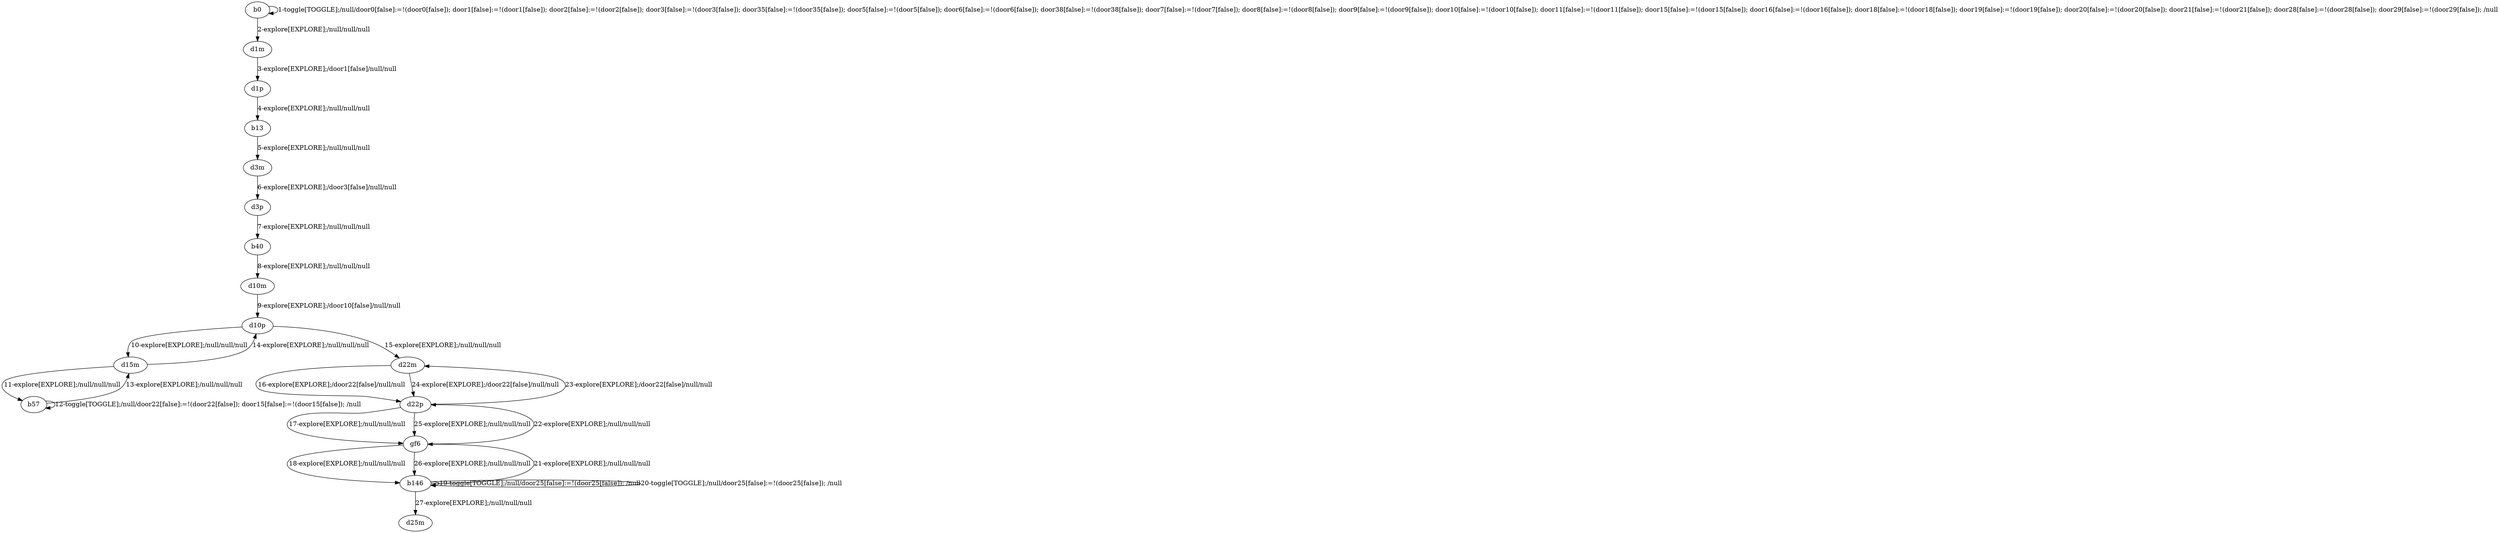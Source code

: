 # Total number of goals covered by this test: 1
# b146 --> d25m

digraph g {
"b0" -> "b0" [label = "1-toggle[TOGGLE];/null/door0[false]:=!(door0[false]); door1[false]:=!(door1[false]); door2[false]:=!(door2[false]); door3[false]:=!(door3[false]); door35[false]:=!(door35[false]); door5[false]:=!(door5[false]); door6[false]:=!(door6[false]); door38[false]:=!(door38[false]); door7[false]:=!(door7[false]); door8[false]:=!(door8[false]); door9[false]:=!(door9[false]); door10[false]:=!(door10[false]); door11[false]:=!(door11[false]); door15[false]:=!(door15[false]); door16[false]:=!(door16[false]); door18[false]:=!(door18[false]); door19[false]:=!(door19[false]); door20[false]:=!(door20[false]); door21[false]:=!(door21[false]); door28[false]:=!(door28[false]); door29[false]:=!(door29[false]); /null"];
"b0" -> "d1m" [label = "2-explore[EXPLORE];/null/null/null"];
"d1m" -> "d1p" [label = "3-explore[EXPLORE];/door1[false]/null/null"];
"d1p" -> "b13" [label = "4-explore[EXPLORE];/null/null/null"];
"b13" -> "d3m" [label = "5-explore[EXPLORE];/null/null/null"];
"d3m" -> "d3p" [label = "6-explore[EXPLORE];/door3[false]/null/null"];
"d3p" -> "b40" [label = "7-explore[EXPLORE];/null/null/null"];
"b40" -> "d10m" [label = "8-explore[EXPLORE];/null/null/null"];
"d10m" -> "d10p" [label = "9-explore[EXPLORE];/door10[false]/null/null"];
"d10p" -> "d15m" [label = "10-explore[EXPLORE];/null/null/null"];
"d15m" -> "b57" [label = "11-explore[EXPLORE];/null/null/null"];
"b57" -> "b57" [label = "12-toggle[TOGGLE];/null/door22[false]:=!(door22[false]); door15[false]:=!(door15[false]); /null"];
"b57" -> "d15m" [label = "13-explore[EXPLORE];/null/null/null"];
"d15m" -> "d10p" [label = "14-explore[EXPLORE];/null/null/null"];
"d10p" -> "d22m" [label = "15-explore[EXPLORE];/null/null/null"];
"d22m" -> "d22p" [label = "16-explore[EXPLORE];/door22[false]/null/null"];
"d22p" -> "gf6" [label = "17-explore[EXPLORE];/null/null/null"];
"gf6" -> "b146" [label = "18-explore[EXPLORE];/null/null/null"];
"b146" -> "b146" [label = "19-toggle[TOGGLE];/null/door25[false]:=!(door25[false]); /null"];
"b146" -> "b146" [label = "20-toggle[TOGGLE];/null/door25[false]:=!(door25[false]); /null"];
"b146" -> "gf6" [label = "21-explore[EXPLORE];/null/null/null"];
"gf6" -> "d22p" [label = "22-explore[EXPLORE];/null/null/null"];
"d22p" -> "d22m" [label = "23-explore[EXPLORE];/door22[false]/null/null"];
"d22m" -> "d22p" [label = "24-explore[EXPLORE];/door22[false]/null/null"];
"d22p" -> "gf6" [label = "25-explore[EXPLORE];/null/null/null"];
"gf6" -> "b146" [label = "26-explore[EXPLORE];/null/null/null"];
"b146" -> "d25m" [label = "27-explore[EXPLORE];/null/null/null"];
}